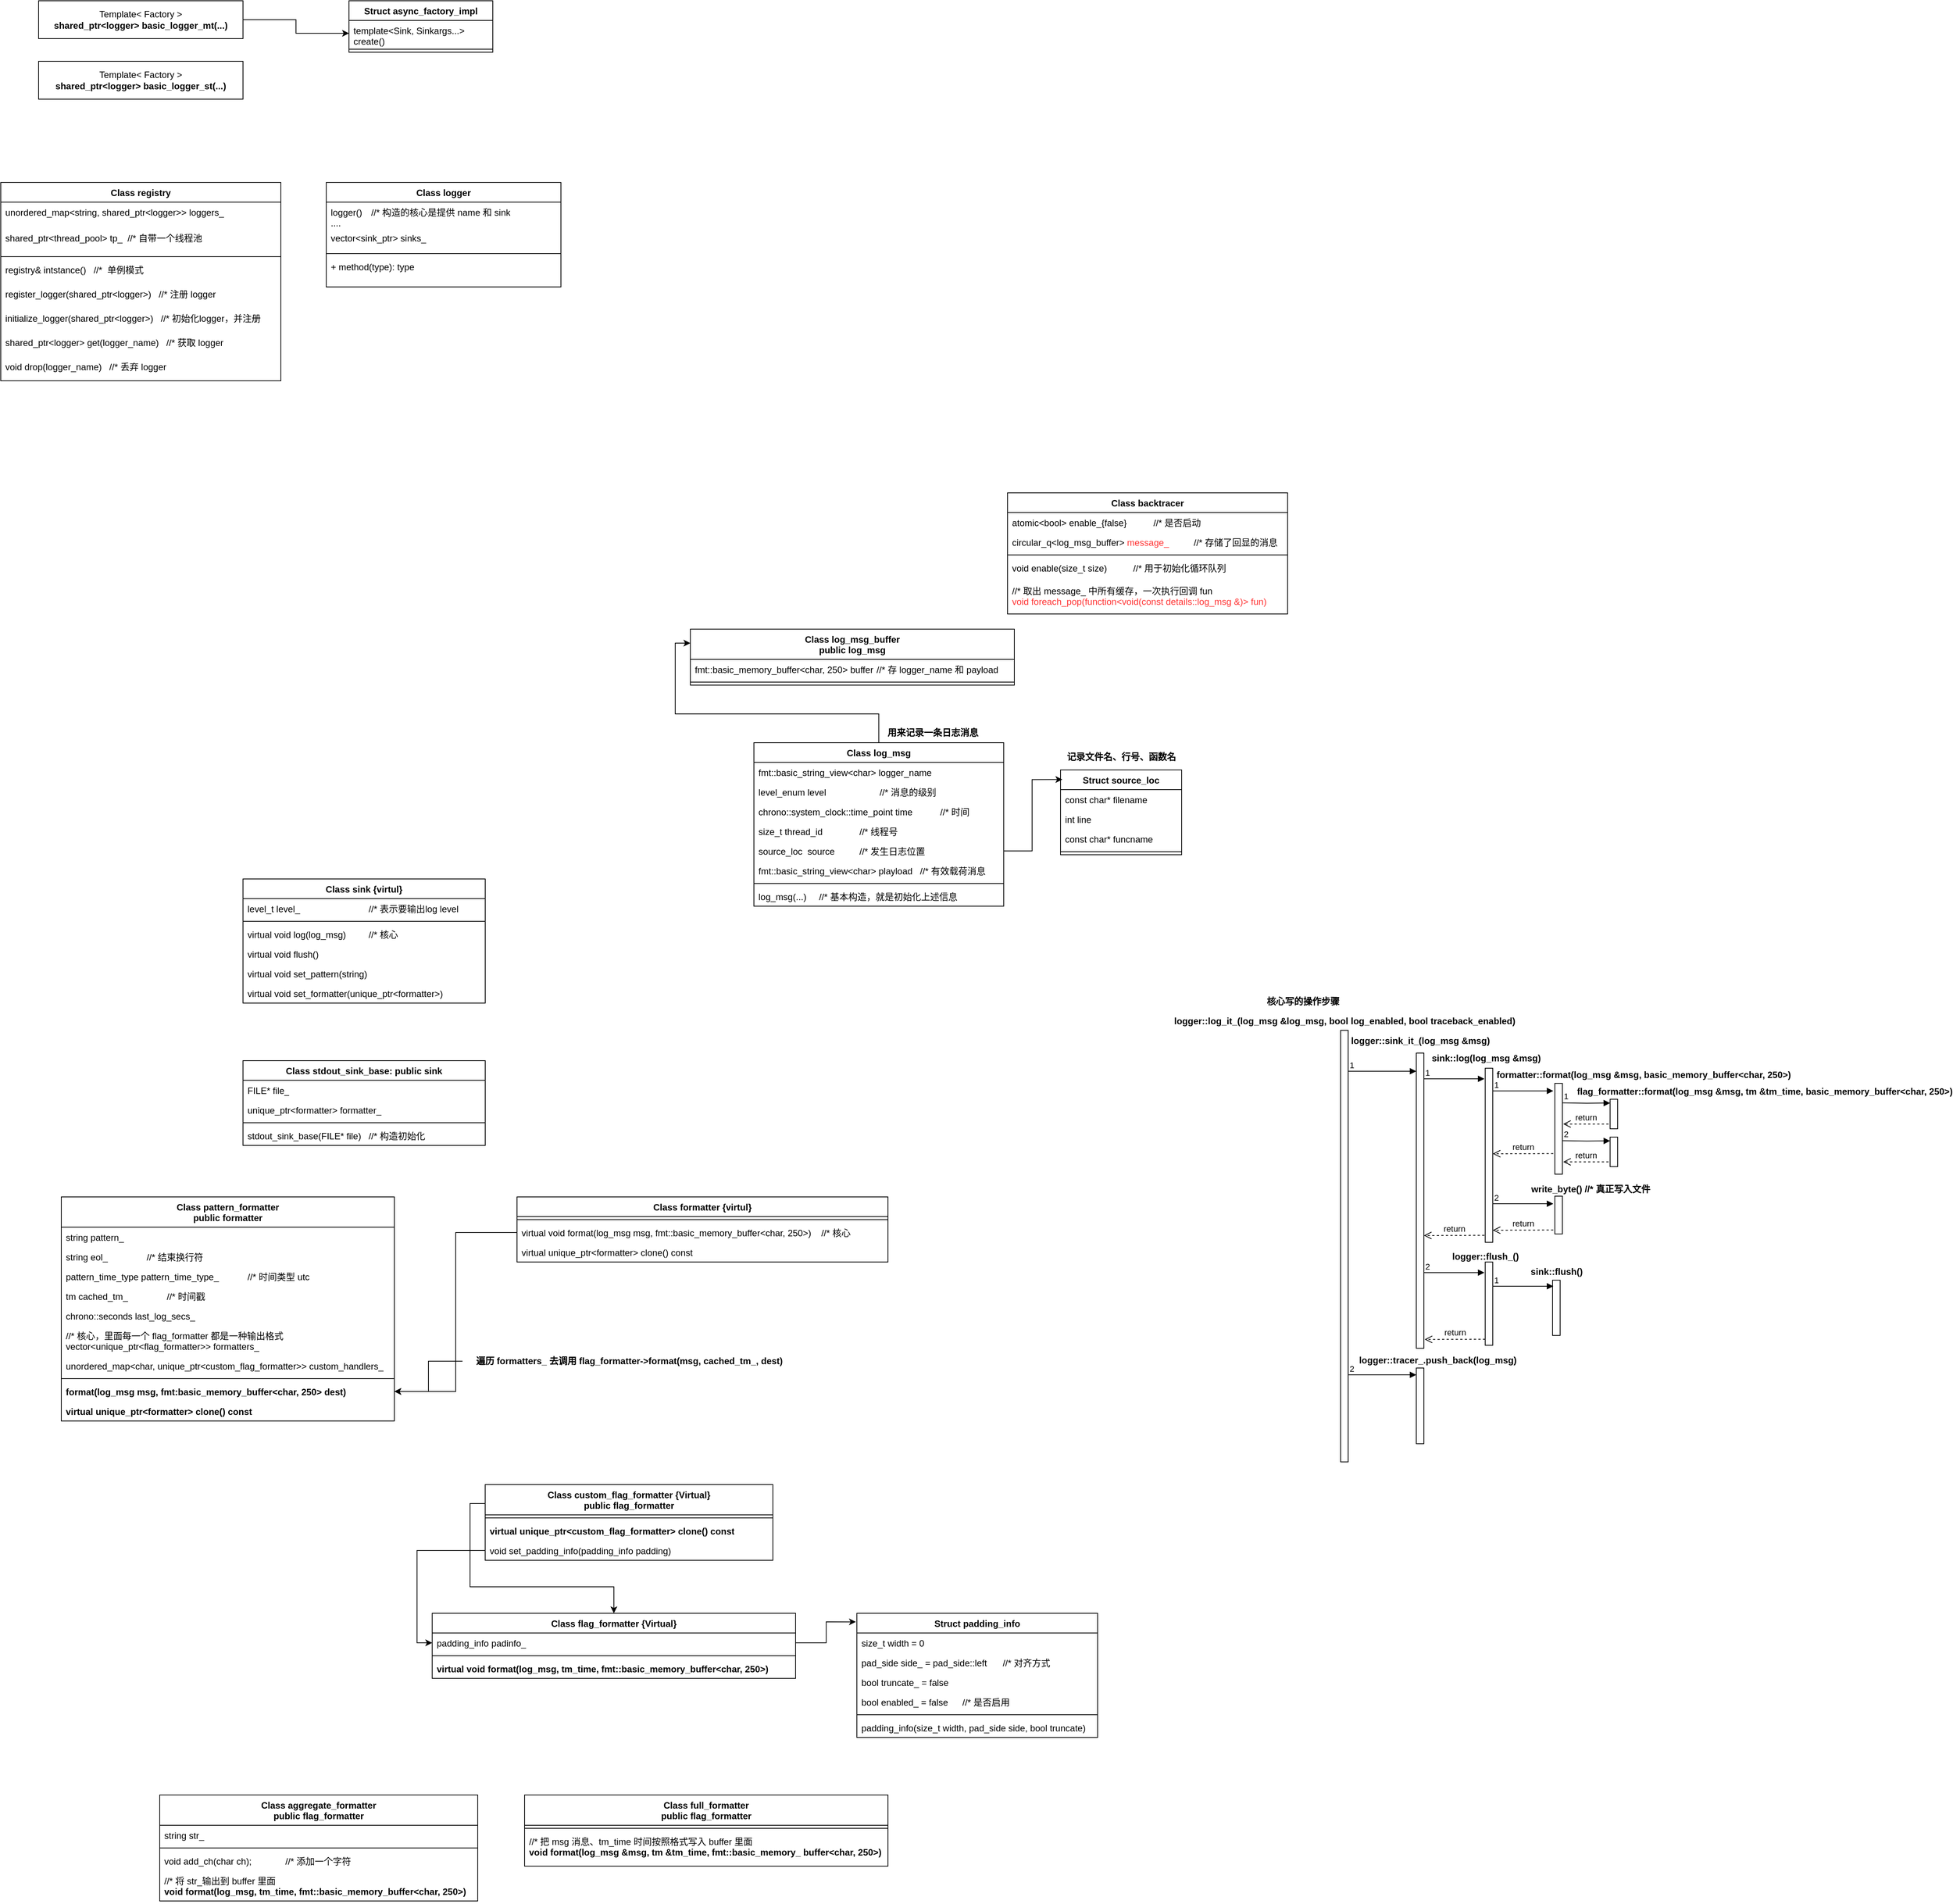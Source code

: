 <mxfile version="27.0.3" pages="2">
  <diagram name="第 1 页" id="yaZ8Ei5qF4NeqCiDWnOl">
    <mxGraphModel dx="1019" dy="596" grid="1" gridSize="10" guides="1" tooltips="1" connect="1" arrows="1" fold="1" page="1" pageScale="1" pageWidth="3300" pageHeight="4681" math="0" shadow="0">
      <root>
        <mxCell id="0" />
        <mxCell id="1" parent="0" />
        <mxCell id="0Z5ybO1vJ8BG9R8kehVc-1" value="Struct async_factory_impl" style="swimlane;fontStyle=1;align=center;verticalAlign=top;childLayout=stackLayout;horizontal=1;startSize=26;horizontalStack=0;resizeParent=1;resizeParentMax=0;resizeLast=0;collapsible=1;marginBottom=0;whiteSpace=wrap;html=1;" parent="1" vertex="1">
          <mxGeometry x="500" y="220" width="190" height="68" as="geometry" />
        </mxCell>
        <mxCell id="0Z5ybO1vJ8BG9R8kehVc-2" value="&lt;div&gt;template&amp;lt;Sink, Sinkargs...&amp;gt;&lt;/div&gt;create()" style="text;strokeColor=none;fillColor=none;align=left;verticalAlign=top;spacingLeft=4;spacingRight=4;overflow=hidden;rotatable=0;points=[[0,0.5],[1,0.5]];portConstraint=eastwest;whiteSpace=wrap;html=1;" parent="0Z5ybO1vJ8BG9R8kehVc-1" vertex="1">
          <mxGeometry y="26" width="190" height="34" as="geometry" />
        </mxCell>
        <mxCell id="0Z5ybO1vJ8BG9R8kehVc-3" value="" style="line;strokeWidth=1;fillColor=none;align=left;verticalAlign=middle;spacingTop=-1;spacingLeft=3;spacingRight=3;rotatable=0;labelPosition=right;points=[];portConstraint=eastwest;strokeColor=inherit;" parent="0Z5ybO1vJ8BG9R8kehVc-1" vertex="1">
          <mxGeometry y="60" width="190" height="8" as="geometry" />
        </mxCell>
        <mxCell id="0Z5ybO1vJ8BG9R8kehVc-9" value="Class registry" style="swimlane;fontStyle=1;align=center;verticalAlign=top;childLayout=stackLayout;horizontal=1;startSize=26;horizontalStack=0;resizeParent=1;resizeParentMax=0;resizeLast=0;collapsible=1;marginBottom=0;whiteSpace=wrap;html=1;" parent="1" vertex="1">
          <mxGeometry x="40" y="460" width="370" height="262" as="geometry" />
        </mxCell>
        <mxCell id="0Z5ybO1vJ8BG9R8kehVc-10" value="&lt;div&gt;&lt;span style=&quot;background-color: transparent; color: light-dark(rgb(0, 0, 0), rgb(255, 255, 255));&quot;&gt;unordered_map&amp;lt;string, shared_ptr&amp;lt;logger&amp;gt;&amp;gt; loggers_&lt;/span&gt;&lt;/div&gt;" style="text;strokeColor=none;fillColor=none;align=left;verticalAlign=top;spacingLeft=4;spacingRight=4;overflow=hidden;rotatable=0;points=[[0,0.5],[1,0.5]];portConstraint=eastwest;whiteSpace=wrap;html=1;" parent="0Z5ybO1vJ8BG9R8kehVc-9" vertex="1">
          <mxGeometry y="26" width="370" height="34" as="geometry" />
        </mxCell>
        <mxCell id="0Z5ybO1vJ8BG9R8kehVc-21" value="&lt;div&gt;&lt;span style=&quot;background-color: transparent; color: light-dark(rgb(0, 0, 0), rgb(255, 255, 255));&quot;&gt;shared_ptr&amp;lt;thread_pool&amp;gt; tp_&amp;nbsp; //* 自带一个线程池&lt;/span&gt;&lt;/div&gt;" style="text;strokeColor=none;fillColor=none;align=left;verticalAlign=top;spacingLeft=4;spacingRight=4;overflow=hidden;rotatable=0;points=[[0,0.5],[1,0.5]];portConstraint=eastwest;whiteSpace=wrap;html=1;" parent="0Z5ybO1vJ8BG9R8kehVc-9" vertex="1">
          <mxGeometry y="60" width="370" height="34" as="geometry" />
        </mxCell>
        <mxCell id="0Z5ybO1vJ8BG9R8kehVc-11" value="" style="line;strokeWidth=1;fillColor=none;align=left;verticalAlign=middle;spacingTop=-1;spacingLeft=3;spacingRight=3;rotatable=0;labelPosition=right;points=[];portConstraint=eastwest;strokeColor=inherit;" parent="0Z5ybO1vJ8BG9R8kehVc-9" vertex="1">
          <mxGeometry y="94" width="370" height="8" as="geometry" />
        </mxCell>
        <mxCell id="0Z5ybO1vJ8BG9R8kehVc-20" value="registry&amp;amp; intstance()&amp;nbsp; &amp;nbsp;//*&amp;nbsp; 单例模式" style="text;strokeColor=none;fillColor=none;align=left;verticalAlign=top;spacingLeft=4;spacingRight=4;overflow=hidden;rotatable=0;points=[[0,0.5],[1,0.5]];portConstraint=eastwest;whiteSpace=wrap;html=1;" parent="0Z5ybO1vJ8BG9R8kehVc-9" vertex="1">
          <mxGeometry y="102" width="370" height="32" as="geometry" />
        </mxCell>
        <mxCell id="0Z5ybO1vJ8BG9R8kehVc-12" value="register_logger(shared_ptr&amp;lt;logger&amp;gt;)&amp;nbsp; &amp;nbsp;//* 注册 logger" style="text;strokeColor=none;fillColor=none;align=left;verticalAlign=top;spacingLeft=4;spacingRight=4;overflow=hidden;rotatable=0;points=[[0,0.5],[1,0.5]];portConstraint=eastwest;whiteSpace=wrap;html=1;" parent="0Z5ybO1vJ8BG9R8kehVc-9" vertex="1">
          <mxGeometry y="134" width="370" height="32" as="geometry" />
        </mxCell>
        <mxCell id="0Z5ybO1vJ8BG9R8kehVc-17" value="initialize_logger(shared_ptr&amp;lt;logger&amp;gt;)&amp;nbsp; &amp;nbsp;//* 初始化logger，并注册" style="text;strokeColor=none;fillColor=none;align=left;verticalAlign=top;spacingLeft=4;spacingRight=4;overflow=hidden;rotatable=0;points=[[0,0.5],[1,0.5]];portConstraint=eastwest;whiteSpace=wrap;html=1;" parent="0Z5ybO1vJ8BG9R8kehVc-9" vertex="1">
          <mxGeometry y="166" width="370" height="32" as="geometry" />
        </mxCell>
        <mxCell id="0Z5ybO1vJ8BG9R8kehVc-18" value="shared_ptr&amp;lt;logger&amp;gt; get(logger_name)&amp;nbsp; &amp;nbsp;//* 获取 logger" style="text;strokeColor=none;fillColor=none;align=left;verticalAlign=top;spacingLeft=4;spacingRight=4;overflow=hidden;rotatable=0;points=[[0,0.5],[1,0.5]];portConstraint=eastwest;whiteSpace=wrap;html=1;" parent="0Z5ybO1vJ8BG9R8kehVc-9" vertex="1">
          <mxGeometry y="198" width="370" height="32" as="geometry" />
        </mxCell>
        <mxCell id="0Z5ybO1vJ8BG9R8kehVc-19" value="void drop(logger_name)&amp;nbsp; &amp;nbsp;//* 丢弃 logger" style="text;strokeColor=none;fillColor=none;align=left;verticalAlign=top;spacingLeft=4;spacingRight=4;overflow=hidden;rotatable=0;points=[[0,0.5],[1,0.5]];portConstraint=eastwest;whiteSpace=wrap;html=1;" parent="0Z5ybO1vJ8BG9R8kehVc-9" vertex="1">
          <mxGeometry y="230" width="370" height="32" as="geometry" />
        </mxCell>
        <mxCell id="0Z5ybO1vJ8BG9R8kehVc-14" style="edgeStyle=orthogonalEdgeStyle;rounded=0;orthogonalLoop=1;jettySize=auto;html=1;entryX=0;entryY=0.5;entryDx=0;entryDy=0;" parent="1" source="0Z5ybO1vJ8BG9R8kehVc-13" target="0Z5ybO1vJ8BG9R8kehVc-2" edge="1">
          <mxGeometry relative="1" as="geometry" />
        </mxCell>
        <mxCell id="0Z5ybO1vJ8BG9R8kehVc-13" value="Template&amp;lt; Factory &amp;gt;&lt;br&gt;&lt;b&gt;shared_ptr&amp;lt;logger&amp;gt; basic_logger_mt(...)&lt;/b&gt;" style="html=1;whiteSpace=wrap;" parent="1" vertex="1">
          <mxGeometry x="90" y="220" width="270" height="50" as="geometry" />
        </mxCell>
        <mxCell id="0Z5ybO1vJ8BG9R8kehVc-15" value="Template&amp;lt; Factory &amp;gt;&lt;br&gt;&lt;b&gt;shared_ptr&amp;lt;logger&amp;gt; basic_logger_st(...)&lt;/b&gt;" style="html=1;whiteSpace=wrap;" parent="1" vertex="1">
          <mxGeometry x="90" y="300" width="270" height="50" as="geometry" />
        </mxCell>
        <mxCell id="0Z5ybO1vJ8BG9R8kehVc-25" value="Class logger" style="swimlane;fontStyle=1;align=center;verticalAlign=top;childLayout=stackLayout;horizontal=1;startSize=26;horizontalStack=0;resizeParent=1;resizeParentMax=0;resizeLast=0;collapsible=1;marginBottom=0;whiteSpace=wrap;html=1;" parent="1" vertex="1">
          <mxGeometry x="470" y="460" width="310" height="138" as="geometry" />
        </mxCell>
        <mxCell id="0Z5ybO1vJ8BG9R8kehVc-26" value="logger()&lt;span style=&quot;white-space: pre;&quot;&gt;&#x9;&lt;/span&gt;//* 构造的核心是提供 name 和 sink&lt;div&gt;....&lt;/div&gt;" style="text;strokeColor=none;fillColor=none;align=left;verticalAlign=top;spacingLeft=4;spacingRight=4;overflow=hidden;rotatable=0;points=[[0,0.5],[1,0.5]];portConstraint=eastwest;whiteSpace=wrap;html=1;" parent="0Z5ybO1vJ8BG9R8kehVc-25" vertex="1">
          <mxGeometry y="26" width="310" height="34" as="geometry" />
        </mxCell>
        <mxCell id="0Z5ybO1vJ8BG9R8kehVc-29" value="vector&amp;lt;sink_ptr&amp;gt; sinks_" style="text;strokeColor=none;fillColor=none;align=left;verticalAlign=top;spacingLeft=4;spacingRight=4;overflow=hidden;rotatable=0;points=[[0,0.5],[1,0.5]];portConstraint=eastwest;whiteSpace=wrap;html=1;" parent="0Z5ybO1vJ8BG9R8kehVc-25" vertex="1">
          <mxGeometry y="60" width="310" height="30" as="geometry" />
        </mxCell>
        <mxCell id="0Z5ybO1vJ8BG9R8kehVc-27" value="" style="line;strokeWidth=1;fillColor=none;align=left;verticalAlign=middle;spacingTop=-1;spacingLeft=3;spacingRight=3;rotatable=0;labelPosition=right;points=[];portConstraint=eastwest;strokeColor=inherit;" parent="0Z5ybO1vJ8BG9R8kehVc-25" vertex="1">
          <mxGeometry y="90" width="310" height="8" as="geometry" />
        </mxCell>
        <mxCell id="0Z5ybO1vJ8BG9R8kehVc-28" value="+ method(type): type" style="text;strokeColor=none;fillColor=none;align=left;verticalAlign=top;spacingLeft=4;spacingRight=4;overflow=hidden;rotatable=0;points=[[0,0.5],[1,0.5]];portConstraint=eastwest;whiteSpace=wrap;html=1;" parent="0Z5ybO1vJ8BG9R8kehVc-25" vertex="1">
          <mxGeometry y="98" width="310" height="40" as="geometry" />
        </mxCell>
        <mxCell id="0Z5ybO1vJ8BG9R8kehVc-30" value="Class sink {virtul&lt;span style=&quot;background-color: transparent; color: light-dark(rgb(0, 0, 0), rgb(255, 255, 255));&quot;&gt;}&lt;/span&gt;" style="swimlane;fontStyle=1;align=center;verticalAlign=top;childLayout=stackLayout;horizontal=1;startSize=26;horizontalStack=0;resizeParent=1;resizeParentMax=0;resizeLast=0;collapsible=1;marginBottom=0;whiteSpace=wrap;html=1;" parent="1" vertex="1">
          <mxGeometry x="360" y="1380" width="320" height="164" as="geometry" />
        </mxCell>
        <mxCell id="0Z5ybO1vJ8BG9R8kehVc-31" value="level_t level_&lt;span style=&quot;white-space: pre;&quot;&gt;&#x9;&lt;/span&gt;&lt;span style=&quot;white-space: pre;&quot;&gt;&#x9;&lt;/span&gt;&lt;span style=&quot;white-space: pre;&quot;&gt;&#x9;&lt;/span&gt;&lt;span style=&quot;white-space: pre;&quot;&gt;&#x9;&lt;/span&gt;//* 表示要输出log level" style="text;strokeColor=none;fillColor=none;align=left;verticalAlign=top;spacingLeft=4;spacingRight=4;overflow=hidden;rotatable=0;points=[[0,0.5],[1,0.5]];portConstraint=eastwest;whiteSpace=wrap;html=1;" parent="0Z5ybO1vJ8BG9R8kehVc-30" vertex="1">
          <mxGeometry y="26" width="320" height="26" as="geometry" />
        </mxCell>
        <mxCell id="0Z5ybO1vJ8BG9R8kehVc-32" value="" style="line;strokeWidth=1;fillColor=none;align=left;verticalAlign=middle;spacingTop=-1;spacingLeft=3;spacingRight=3;rotatable=0;labelPosition=right;points=[];portConstraint=eastwest;strokeColor=inherit;" parent="0Z5ybO1vJ8BG9R8kehVc-30" vertex="1">
          <mxGeometry y="52" width="320" height="8" as="geometry" />
        </mxCell>
        <mxCell id="0Z5ybO1vJ8BG9R8kehVc-33" value="virtual void log(log_msg)&lt;span style=&quot;white-space: pre;&quot;&gt;&#x9;&lt;/span&gt;&lt;span style=&quot;white-space: pre;&quot;&gt;&#x9;&lt;/span&gt;//* 核心" style="text;strokeColor=none;fillColor=none;align=left;verticalAlign=top;spacingLeft=4;spacingRight=4;overflow=hidden;rotatable=0;points=[[0,0.5],[1,0.5]];portConstraint=eastwest;whiteSpace=wrap;html=1;" parent="0Z5ybO1vJ8BG9R8kehVc-30" vertex="1">
          <mxGeometry y="60" width="320" height="26" as="geometry" />
        </mxCell>
        <mxCell id="0Z5ybO1vJ8BG9R8kehVc-34" value="virtual void flush()" style="text;strokeColor=none;fillColor=none;align=left;verticalAlign=top;spacingLeft=4;spacingRight=4;overflow=hidden;rotatable=0;points=[[0,0.5],[1,0.5]];portConstraint=eastwest;whiteSpace=wrap;html=1;" parent="0Z5ybO1vJ8BG9R8kehVc-30" vertex="1">
          <mxGeometry y="86" width="320" height="26" as="geometry" />
        </mxCell>
        <mxCell id="0Z5ybO1vJ8BG9R8kehVc-35" value="virtual void set_pattern(string)" style="text;strokeColor=none;fillColor=none;align=left;verticalAlign=top;spacingLeft=4;spacingRight=4;overflow=hidden;rotatable=0;points=[[0,0.5],[1,0.5]];portConstraint=eastwest;whiteSpace=wrap;html=1;" parent="0Z5ybO1vJ8BG9R8kehVc-30" vertex="1">
          <mxGeometry y="112" width="320" height="26" as="geometry" />
        </mxCell>
        <mxCell id="0Z5ybO1vJ8BG9R8kehVc-36" value="virtual void set_formatter(unique_ptr&amp;lt;formatter&amp;gt;)" style="text;strokeColor=none;fillColor=none;align=left;verticalAlign=top;spacingLeft=4;spacingRight=4;overflow=hidden;rotatable=0;points=[[0,0.5],[1,0.5]];portConstraint=eastwest;whiteSpace=wrap;html=1;" parent="0Z5ybO1vJ8BG9R8kehVc-30" vertex="1">
          <mxGeometry y="138" width="320" height="26" as="geometry" />
        </mxCell>
        <mxCell id="0Z5ybO1vJ8BG9R8kehVc-37" value="Struct source_loc" style="swimlane;fontStyle=1;align=center;verticalAlign=top;childLayout=stackLayout;horizontal=1;startSize=26;horizontalStack=0;resizeParent=1;resizeParentMax=0;resizeLast=0;collapsible=1;marginBottom=0;whiteSpace=wrap;html=1;" parent="1" vertex="1">
          <mxGeometry x="1440" y="1236" width="160" height="112" as="geometry" />
        </mxCell>
        <mxCell id="0Z5ybO1vJ8BG9R8kehVc-38" value="const char* filename" style="text;strokeColor=none;fillColor=none;align=left;verticalAlign=top;spacingLeft=4;spacingRight=4;overflow=hidden;rotatable=0;points=[[0,0.5],[1,0.5]];portConstraint=eastwest;whiteSpace=wrap;html=1;" parent="0Z5ybO1vJ8BG9R8kehVc-37" vertex="1">
          <mxGeometry y="26" width="160" height="26" as="geometry" />
        </mxCell>
        <mxCell id="0Z5ybO1vJ8BG9R8kehVc-41" value="int line" style="text;strokeColor=none;fillColor=none;align=left;verticalAlign=top;spacingLeft=4;spacingRight=4;overflow=hidden;rotatable=0;points=[[0,0.5],[1,0.5]];portConstraint=eastwest;whiteSpace=wrap;html=1;" parent="0Z5ybO1vJ8BG9R8kehVc-37" vertex="1">
          <mxGeometry y="52" width="160" height="26" as="geometry" />
        </mxCell>
        <mxCell id="0Z5ybO1vJ8BG9R8kehVc-42" value="const char* funcname" style="text;strokeColor=none;fillColor=none;align=left;verticalAlign=top;spacingLeft=4;spacingRight=4;overflow=hidden;rotatable=0;points=[[0,0.5],[1,0.5]];portConstraint=eastwest;whiteSpace=wrap;html=1;" parent="0Z5ybO1vJ8BG9R8kehVc-37" vertex="1">
          <mxGeometry y="78" width="160" height="26" as="geometry" />
        </mxCell>
        <mxCell id="0Z5ybO1vJ8BG9R8kehVc-39" value="" style="line;strokeWidth=1;fillColor=none;align=left;verticalAlign=middle;spacingTop=-1;spacingLeft=3;spacingRight=3;rotatable=0;labelPosition=right;points=[];portConstraint=eastwest;strokeColor=inherit;" parent="0Z5ybO1vJ8BG9R8kehVc-37" vertex="1">
          <mxGeometry y="104" width="160" height="8" as="geometry" />
        </mxCell>
        <mxCell id="0Z5ybO1vJ8BG9R8kehVc-44" value="记录文件名、行号、函数名" style="text;align=center;fontStyle=1;verticalAlign=middle;spacingLeft=3;spacingRight=3;strokeColor=none;rotatable=0;points=[[0,0.5],[1,0.5]];portConstraint=eastwest;html=1;" parent="1" vertex="1">
          <mxGeometry x="1480" y="1206" width="80" height="26" as="geometry" />
        </mxCell>
        <mxCell id="_lWnM02XUT1KPRN6BXLu-14" style="edgeStyle=orthogonalEdgeStyle;rounded=0;orthogonalLoop=1;jettySize=auto;html=1;entryX=0;entryY=0.25;entryDx=0;entryDy=0;" edge="1" parent="1" source="0Z5ybO1vJ8BG9R8kehVc-45" target="_lWnM02XUT1KPRN6BXLu-7">
          <mxGeometry relative="1" as="geometry" />
        </mxCell>
        <mxCell id="0Z5ybO1vJ8BG9R8kehVc-45" value="Class log_msg" style="swimlane;fontStyle=1;align=center;verticalAlign=top;childLayout=stackLayout;horizontal=1;startSize=26;horizontalStack=0;resizeParent=1;resizeParentMax=0;resizeLast=0;collapsible=1;marginBottom=0;whiteSpace=wrap;html=1;" parent="1" vertex="1">
          <mxGeometry x="1034.93" y="1200" width="330" height="216" as="geometry" />
        </mxCell>
        <mxCell id="0Z5ybO1vJ8BG9R8kehVc-46" value="fmt::basic_string_view&amp;lt;char&amp;gt; logger_name" style="text;strokeColor=none;fillColor=none;align=left;verticalAlign=top;spacingLeft=4;spacingRight=4;overflow=hidden;rotatable=0;points=[[0,0.5],[1,0.5]];portConstraint=eastwest;whiteSpace=wrap;html=1;" parent="0Z5ybO1vJ8BG9R8kehVc-45" vertex="1">
          <mxGeometry y="26" width="330" height="26" as="geometry" />
        </mxCell>
        <mxCell id="0Z5ybO1vJ8BG9R8kehVc-49" value="level_enum level&lt;span style=&quot;white-space: pre;&quot;&gt;&#x9;&lt;span style=&quot;white-space: pre;&quot;&gt;&#x9;&lt;/span&gt;&lt;span style=&quot;white-space: pre;&quot;&gt;&#x9;&lt;/span&gt;//* 消息的级别&lt;/span&gt;" style="text;strokeColor=none;fillColor=none;align=left;verticalAlign=top;spacingLeft=4;spacingRight=4;overflow=hidden;rotatable=0;points=[[0,0.5],[1,0.5]];portConstraint=eastwest;whiteSpace=wrap;html=1;" parent="0Z5ybO1vJ8BG9R8kehVc-45" vertex="1">
          <mxGeometry y="52" width="330" height="26" as="geometry" />
        </mxCell>
        <mxCell id="0Z5ybO1vJ8BG9R8kehVc-50" value="chrono::system_clock::time_point time&lt;span style=&quot;white-space: pre;&quot;&gt;&#x9;&lt;/span&gt;&lt;span style=&quot;white-space: pre;&quot;&gt;&#x9;&lt;/span&gt;//* 时间" style="text;strokeColor=none;fillColor=none;align=left;verticalAlign=top;spacingLeft=4;spacingRight=4;overflow=hidden;rotatable=0;points=[[0,0.5],[1,0.5]];portConstraint=eastwest;whiteSpace=wrap;html=1;" parent="0Z5ybO1vJ8BG9R8kehVc-45" vertex="1">
          <mxGeometry y="78" width="330" height="26" as="geometry" />
        </mxCell>
        <mxCell id="0Z5ybO1vJ8BG9R8kehVc-51" value="size_t thread_id&lt;span style=&quot;white-space: pre;&quot;&gt;&#x9;&lt;/span&gt;&lt;span style=&quot;white-space: pre;&quot;&gt;&#x9;&lt;/span&gt;//* 线程号" style="text;strokeColor=none;fillColor=none;align=left;verticalAlign=top;spacingLeft=4;spacingRight=4;overflow=hidden;rotatable=0;points=[[0,0.5],[1,0.5]];portConstraint=eastwest;whiteSpace=wrap;html=1;" parent="0Z5ybO1vJ8BG9R8kehVc-45" vertex="1">
          <mxGeometry y="104" width="330" height="26" as="geometry" />
        </mxCell>
        <mxCell id="0Z5ybO1vJ8BG9R8kehVc-52" value="source_loc&amp;nbsp; source&lt;span style=&quot;white-space: pre;&quot;&gt;&#x9;&lt;/span&gt;&lt;span style=&quot;white-space: pre;&quot;&gt;&#x9;&lt;/span&gt;//* 发生日志位置" style="text;strokeColor=none;fillColor=none;align=left;verticalAlign=top;spacingLeft=4;spacingRight=4;overflow=hidden;rotatable=0;points=[[0,0.5],[1,0.5]];portConstraint=eastwest;whiteSpace=wrap;html=1;" parent="0Z5ybO1vJ8BG9R8kehVc-45" vertex="1">
          <mxGeometry y="130" width="330" height="26" as="geometry" />
        </mxCell>
        <mxCell id="0Z5ybO1vJ8BG9R8kehVc-54" value="fmt::basic_string_view&amp;lt;char&amp;gt; playload&lt;span style=&quot;white-space: pre;&quot;&gt;&#x9;&lt;/span&gt;//* 有效载荷消息" style="text;strokeColor=none;fillColor=none;align=left;verticalAlign=top;spacingLeft=4;spacingRight=4;overflow=hidden;rotatable=0;points=[[0,0.5],[1,0.5]];portConstraint=eastwest;whiteSpace=wrap;html=1;" parent="0Z5ybO1vJ8BG9R8kehVc-45" vertex="1">
          <mxGeometry y="156" width="330" height="26" as="geometry" />
        </mxCell>
        <mxCell id="0Z5ybO1vJ8BG9R8kehVc-47" value="" style="line;strokeWidth=1;fillColor=none;align=left;verticalAlign=middle;spacingTop=-1;spacingLeft=3;spacingRight=3;rotatable=0;labelPosition=right;points=[];portConstraint=eastwest;strokeColor=inherit;" parent="0Z5ybO1vJ8BG9R8kehVc-45" vertex="1">
          <mxGeometry y="182" width="330" height="8" as="geometry" />
        </mxCell>
        <mxCell id="0Z5ybO1vJ8BG9R8kehVc-48" value="log_msg(...)&amp;nbsp; &amp;nbsp;&lt;span style=&quot;white-space: pre;&quot;&gt;&#x9;&lt;/span&gt;//* 基本构造，就是初始化上述信息" style="text;strokeColor=none;fillColor=none;align=left;verticalAlign=top;spacingLeft=4;spacingRight=4;overflow=hidden;rotatable=0;points=[[0,0.5],[1,0.5]];portConstraint=eastwest;whiteSpace=wrap;html=1;" parent="0Z5ybO1vJ8BG9R8kehVc-45" vertex="1">
          <mxGeometry y="190" width="330" height="26" as="geometry" />
        </mxCell>
        <mxCell id="0Z5ybO1vJ8BG9R8kehVc-53" style="edgeStyle=orthogonalEdgeStyle;rounded=0;orthogonalLoop=1;jettySize=auto;html=1;entryX=0.015;entryY=0.113;entryDx=0;entryDy=0;entryPerimeter=0;" parent="1" source="0Z5ybO1vJ8BG9R8kehVc-52" target="0Z5ybO1vJ8BG9R8kehVc-37" edge="1">
          <mxGeometry relative="1" as="geometry" />
        </mxCell>
        <mxCell id="0Z5ybO1vJ8BG9R8kehVc-55" value="用来记录一条日志消息" style="text;align=center;fontStyle=1;verticalAlign=middle;spacingLeft=3;spacingRight=3;strokeColor=none;rotatable=0;points=[[0,0.5],[1,0.5]];portConstraint=eastwest;html=1;" parent="1" vertex="1">
          <mxGeometry x="1230.96" y="1174" width="80" height="26" as="geometry" />
        </mxCell>
        <mxCell id="0Z5ybO1vJ8BG9R8kehVc-56" value="Class stdout_sink_base: public sink" style="swimlane;fontStyle=1;align=center;verticalAlign=top;childLayout=stackLayout;horizontal=1;startSize=26;horizontalStack=0;resizeParent=1;resizeParentMax=0;resizeLast=0;collapsible=1;marginBottom=0;whiteSpace=wrap;html=1;" parent="1" vertex="1">
          <mxGeometry x="360" y="1620" width="320" height="112" as="geometry" />
        </mxCell>
        <mxCell id="0Z5ybO1vJ8BG9R8kehVc-57" value="FILE* file_" style="text;strokeColor=none;fillColor=none;align=left;verticalAlign=top;spacingLeft=4;spacingRight=4;overflow=hidden;rotatable=0;points=[[0,0.5],[1,0.5]];portConstraint=eastwest;whiteSpace=wrap;html=1;" parent="0Z5ybO1vJ8BG9R8kehVc-56" vertex="1">
          <mxGeometry y="26" width="320" height="26" as="geometry" />
        </mxCell>
        <mxCell id="0Z5ybO1vJ8BG9R8kehVc-60" value="unique_ptr&amp;lt;formatter&amp;gt; formatter_" style="text;strokeColor=none;fillColor=none;align=left;verticalAlign=top;spacingLeft=4;spacingRight=4;overflow=hidden;rotatable=0;points=[[0,0.5],[1,0.5]];portConstraint=eastwest;whiteSpace=wrap;html=1;" parent="0Z5ybO1vJ8BG9R8kehVc-56" vertex="1">
          <mxGeometry y="52" width="320" height="26" as="geometry" />
        </mxCell>
        <mxCell id="0Z5ybO1vJ8BG9R8kehVc-58" value="" style="line;strokeWidth=1;fillColor=none;align=left;verticalAlign=middle;spacingTop=-1;spacingLeft=3;spacingRight=3;rotatable=0;labelPosition=right;points=[];portConstraint=eastwest;strokeColor=inherit;" parent="0Z5ybO1vJ8BG9R8kehVc-56" vertex="1">
          <mxGeometry y="78" width="320" height="8" as="geometry" />
        </mxCell>
        <mxCell id="0Z5ybO1vJ8BG9R8kehVc-59" value="stdout_sink_base(FILE* file)&lt;span style=&quot;white-space: pre;&quot;&gt;&#x9;&lt;/span&gt;//* 构造初始化" style="text;strokeColor=none;fillColor=none;align=left;verticalAlign=top;spacingLeft=4;spacingRight=4;overflow=hidden;rotatable=0;points=[[0,0.5],[1,0.5]];portConstraint=eastwest;whiteSpace=wrap;html=1;" parent="0Z5ybO1vJ8BG9R8kehVc-56" vertex="1">
          <mxGeometry y="86" width="320" height="26" as="geometry" />
        </mxCell>
        <mxCell id="0Z5ybO1vJ8BG9R8kehVc-61" value="Class formatter {virtul&lt;span style=&quot;background-color: transparent; color: light-dark(rgb(0, 0, 0), rgb(255, 255, 255));&quot;&gt;}&lt;/span&gt;" style="swimlane;fontStyle=1;align=center;verticalAlign=top;childLayout=stackLayout;horizontal=1;startSize=26;horizontalStack=0;resizeParent=1;resizeParentMax=0;resizeLast=0;collapsible=1;marginBottom=0;whiteSpace=wrap;html=1;" parent="1" vertex="1">
          <mxGeometry x="722" y="1800" width="490" height="86" as="geometry" />
        </mxCell>
        <mxCell id="0Z5ybO1vJ8BG9R8kehVc-63" value="" style="line;strokeWidth=1;fillColor=none;align=left;verticalAlign=middle;spacingTop=-1;spacingLeft=3;spacingRight=3;rotatable=0;labelPosition=right;points=[];portConstraint=eastwest;strokeColor=inherit;" parent="0Z5ybO1vJ8BG9R8kehVc-61" vertex="1">
          <mxGeometry y="26" width="490" height="8" as="geometry" />
        </mxCell>
        <mxCell id="0Z5ybO1vJ8BG9R8kehVc-64" value="virtual void format(log_msg msg, fmt::basic_memory_buffer&amp;lt;char, 250&amp;gt;)&amp;nbsp; &amp;nbsp; //* 核心" style="text;strokeColor=none;fillColor=none;align=left;verticalAlign=top;spacingLeft=4;spacingRight=4;overflow=hidden;rotatable=0;points=[[0,0.5],[1,0.5]];portConstraint=eastwest;whiteSpace=wrap;html=1;" parent="0Z5ybO1vJ8BG9R8kehVc-61" vertex="1">
          <mxGeometry y="34" width="490" height="26" as="geometry" />
        </mxCell>
        <mxCell id="0Z5ybO1vJ8BG9R8kehVc-65" value="virtual unique_ptr&amp;lt;formatter&amp;gt; clone() const" style="text;strokeColor=none;fillColor=none;align=left;verticalAlign=top;spacingLeft=4;spacingRight=4;overflow=hidden;rotatable=0;points=[[0,0.5],[1,0.5]];portConstraint=eastwest;whiteSpace=wrap;html=1;" parent="0Z5ybO1vJ8BG9R8kehVc-61" vertex="1">
          <mxGeometry y="60" width="490" height="26" as="geometry" />
        </mxCell>
        <mxCell id="0Z5ybO1vJ8BG9R8kehVc-70" value="Struct padding_info" style="swimlane;fontStyle=1;align=center;verticalAlign=top;childLayout=stackLayout;horizontal=1;startSize=26;horizontalStack=0;resizeParent=1;resizeParentMax=0;resizeLast=0;collapsible=1;marginBottom=0;whiteSpace=wrap;html=1;" parent="1" vertex="1">
          <mxGeometry x="1170.93" y="2350" width="318.07" height="164" as="geometry" />
        </mxCell>
        <mxCell id="0Z5ybO1vJ8BG9R8kehVc-75" value="size_t width = 0" style="text;strokeColor=none;fillColor=none;align=left;verticalAlign=top;spacingLeft=4;spacingRight=4;overflow=hidden;rotatable=0;points=[[0,0.5],[1,0.5]];portConstraint=eastwest;whiteSpace=wrap;html=1;" parent="0Z5ybO1vJ8BG9R8kehVc-70" vertex="1">
          <mxGeometry y="26" width="318.07" height="26" as="geometry" />
        </mxCell>
        <mxCell id="0Z5ybO1vJ8BG9R8kehVc-76" value="pad_side side_ = pad_side::left&lt;span style=&quot;white-space: pre;&quot;&gt;&#x9;&lt;/span&gt;//* 对齐方式" style="text;strokeColor=none;fillColor=none;align=left;verticalAlign=top;spacingLeft=4;spacingRight=4;overflow=hidden;rotatable=0;points=[[0,0.5],[1,0.5]];portConstraint=eastwest;whiteSpace=wrap;html=1;" parent="0Z5ybO1vJ8BG9R8kehVc-70" vertex="1">
          <mxGeometry y="52" width="318.07" height="26" as="geometry" />
        </mxCell>
        <mxCell id="0Z5ybO1vJ8BG9R8kehVc-74" value="bool truncate_ = false" style="text;strokeColor=none;fillColor=none;align=left;verticalAlign=top;spacingLeft=4;spacingRight=4;overflow=hidden;rotatable=0;points=[[0,0.5],[1,0.5]];portConstraint=eastwest;whiteSpace=wrap;html=1;" parent="0Z5ybO1vJ8BG9R8kehVc-70" vertex="1">
          <mxGeometry y="78" width="318.07" height="26" as="geometry" />
        </mxCell>
        <mxCell id="0Z5ybO1vJ8BG9R8kehVc-71" value="bool enabled_ = false &lt;span style=&quot;white-space: pre;&quot;&gt;&#x9;&lt;/span&gt;//* 是否启用" style="text;strokeColor=none;fillColor=none;align=left;verticalAlign=top;spacingLeft=4;spacingRight=4;overflow=hidden;rotatable=0;points=[[0,0.5],[1,0.5]];portConstraint=eastwest;whiteSpace=wrap;html=1;" parent="0Z5ybO1vJ8BG9R8kehVc-70" vertex="1">
          <mxGeometry y="104" width="318.07" height="26" as="geometry" />
        </mxCell>
        <mxCell id="0Z5ybO1vJ8BG9R8kehVc-72" value="" style="line;strokeWidth=1;fillColor=none;align=left;verticalAlign=middle;spacingTop=-1;spacingLeft=3;spacingRight=3;rotatable=0;labelPosition=right;points=[];portConstraint=eastwest;strokeColor=inherit;" parent="0Z5ybO1vJ8BG9R8kehVc-70" vertex="1">
          <mxGeometry y="130" width="318.07" height="8" as="geometry" />
        </mxCell>
        <mxCell id="0Z5ybO1vJ8BG9R8kehVc-73" value="padding_info(size_t width, pad_side side, bool truncate)" style="text;strokeColor=none;fillColor=none;align=left;verticalAlign=top;spacingLeft=4;spacingRight=4;overflow=hidden;rotatable=0;points=[[0,0.5],[1,0.5]];portConstraint=eastwest;whiteSpace=wrap;html=1;" parent="0Z5ybO1vJ8BG9R8kehVc-70" vertex="1">
          <mxGeometry y="138" width="318.07" height="26" as="geometry" />
        </mxCell>
        <mxCell id="0Z5ybO1vJ8BG9R8kehVc-77" value="Class flag_formatter {Virtual}" style="swimlane;fontStyle=1;align=center;verticalAlign=top;childLayout=stackLayout;horizontal=1;startSize=26;horizontalStack=0;resizeParent=1;resizeParentMax=0;resizeLast=0;collapsible=1;marginBottom=0;whiteSpace=wrap;html=1;" parent="1" vertex="1">
          <mxGeometry x="609.93" y="2350" width="480.07" height="86" as="geometry" />
        </mxCell>
        <mxCell id="0Z5ybO1vJ8BG9R8kehVc-78" value="padding_info padinfo_" style="text;strokeColor=none;fillColor=none;align=left;verticalAlign=top;spacingLeft=4;spacingRight=4;overflow=hidden;rotatable=0;points=[[0,0.5],[1,0.5]];portConstraint=eastwest;whiteSpace=wrap;html=1;" parent="0Z5ybO1vJ8BG9R8kehVc-77" vertex="1">
          <mxGeometry y="26" width="480.07" height="26" as="geometry" />
        </mxCell>
        <mxCell id="0Z5ybO1vJ8BG9R8kehVc-79" value="" style="line;strokeWidth=1;fillColor=none;align=left;verticalAlign=middle;spacingTop=-1;spacingLeft=3;spacingRight=3;rotatable=0;labelPosition=right;points=[];portConstraint=eastwest;strokeColor=inherit;" parent="0Z5ybO1vJ8BG9R8kehVc-77" vertex="1">
          <mxGeometry y="52" width="480.07" height="8" as="geometry" />
        </mxCell>
        <mxCell id="0Z5ybO1vJ8BG9R8kehVc-80" value="&lt;b&gt;virtual void format(log_msg, tm_time, fmt::basic_memory_buffer&amp;lt;char, 250&amp;gt;)&lt;/b&gt;" style="text;strokeColor=none;fillColor=none;align=left;verticalAlign=top;spacingLeft=4;spacingRight=4;overflow=hidden;rotatable=0;points=[[0,0.5],[1,0.5]];portConstraint=eastwest;whiteSpace=wrap;html=1;" parent="0Z5ybO1vJ8BG9R8kehVc-77" vertex="1">
          <mxGeometry y="60" width="480.07" height="26" as="geometry" />
        </mxCell>
        <mxCell id="0Z5ybO1vJ8BG9R8kehVc-81" style="edgeStyle=orthogonalEdgeStyle;rounded=0;orthogonalLoop=1;jettySize=auto;html=1;entryX=-0.004;entryY=0.069;entryDx=0;entryDy=0;entryPerimeter=0;" parent="1" source="0Z5ybO1vJ8BG9R8kehVc-78" target="0Z5ybO1vJ8BG9R8kehVc-70" edge="1">
          <mxGeometry relative="1" as="geometry">
            <mxPoint x="1149" y="2389.053" as="sourcePoint" />
          </mxGeometry>
        </mxCell>
        <mxCell id="0Z5ybO1vJ8BG9R8kehVc-82" value="Class pattern_formatter&lt;div&gt;public formatter&lt;/div&gt;" style="swimlane;fontStyle=1;align=center;verticalAlign=top;childLayout=stackLayout;horizontal=1;startSize=40;horizontalStack=0;resizeParent=1;resizeParentMax=0;resizeLast=0;collapsible=1;marginBottom=0;whiteSpace=wrap;html=1;" parent="1" vertex="1">
          <mxGeometry x="120" y="1800" width="440" height="296" as="geometry" />
        </mxCell>
        <mxCell id="0Z5ybO1vJ8BG9R8kehVc-83" value="string pattern_" style="text;strokeColor=none;fillColor=none;align=left;verticalAlign=top;spacingLeft=4;spacingRight=4;overflow=hidden;rotatable=0;points=[[0,0.5],[1,0.5]];portConstraint=eastwest;whiteSpace=wrap;html=1;" parent="0Z5ybO1vJ8BG9R8kehVc-82" vertex="1">
          <mxGeometry y="40" width="440" height="26" as="geometry" />
        </mxCell>
        <mxCell id="0Z5ybO1vJ8BG9R8kehVc-86" value="string eol_&lt;span style=&quot;white-space: pre;&quot;&gt;&#x9;&lt;/span&gt;&lt;span style=&quot;white-space: pre;&quot;&gt;&#x9;&lt;/span&gt;//* 结束换行符" style="text;strokeColor=none;fillColor=none;align=left;verticalAlign=top;spacingLeft=4;spacingRight=4;overflow=hidden;rotatable=0;points=[[0,0.5],[1,0.5]];portConstraint=eastwest;whiteSpace=wrap;html=1;" parent="0Z5ybO1vJ8BG9R8kehVc-82" vertex="1">
          <mxGeometry y="66" width="440" height="26" as="geometry" />
        </mxCell>
        <mxCell id="0Z5ybO1vJ8BG9R8kehVc-87" value="pattern_time_type pattern_time_type_&lt;span style=&quot;white-space: pre;&quot;&gt;&#x9;&lt;/span&gt;&lt;span style=&quot;white-space: pre;&quot;&gt;&#x9;&lt;/span&gt;//* 时间类型 utc" style="text;strokeColor=none;fillColor=none;align=left;verticalAlign=top;spacingLeft=4;spacingRight=4;overflow=hidden;rotatable=0;points=[[0,0.5],[1,0.5]];portConstraint=eastwest;whiteSpace=wrap;html=1;" parent="0Z5ybO1vJ8BG9R8kehVc-82" vertex="1">
          <mxGeometry y="92" width="440" height="26" as="geometry" />
        </mxCell>
        <mxCell id="0Z5ybO1vJ8BG9R8kehVc-89" value="tm cached_tm_&lt;span style=&quot;white-space: pre;&quot;&gt;&#x9;&lt;/span&gt;&lt;span style=&quot;white-space: pre;&quot;&gt;&#x9;&lt;/span&gt;//* 时间戳" style="text;strokeColor=none;fillColor=none;align=left;verticalAlign=top;spacingLeft=4;spacingRight=4;overflow=hidden;rotatable=0;points=[[0,0.5],[1,0.5]];portConstraint=eastwest;whiteSpace=wrap;html=1;" parent="0Z5ybO1vJ8BG9R8kehVc-82" vertex="1">
          <mxGeometry y="118" width="440" height="26" as="geometry" />
        </mxCell>
        <mxCell id="0Z5ybO1vJ8BG9R8kehVc-88" value="chrono::seconds last_log_secs_" style="text;strokeColor=none;fillColor=none;align=left;verticalAlign=top;spacingLeft=4;spacingRight=4;overflow=hidden;rotatable=0;points=[[0,0.5],[1,0.5]];portConstraint=eastwest;whiteSpace=wrap;html=1;" parent="0Z5ybO1vJ8BG9R8kehVc-82" vertex="1">
          <mxGeometry y="144" width="440" height="26" as="geometry" />
        </mxCell>
        <mxCell id="0Z5ybO1vJ8BG9R8kehVc-95" value="&lt;div&gt;//* 核心，里面每一个 flag_formatter 都是一种输出格式&lt;/div&gt;vector&amp;lt;unique_ptr&amp;lt;flag_formatter&amp;gt;&amp;gt; formatters_" style="text;strokeColor=none;fillColor=none;align=left;verticalAlign=top;spacingLeft=4;spacingRight=4;overflow=hidden;rotatable=0;points=[[0,0.5],[1,0.5]];portConstraint=eastwest;whiteSpace=wrap;html=1;" parent="0Z5ybO1vJ8BG9R8kehVc-82" vertex="1">
          <mxGeometry y="170" width="440" height="40" as="geometry" />
        </mxCell>
        <mxCell id="0Z5ybO1vJ8BG9R8kehVc-104" value="unordered_map&amp;lt;char, unique_ptr&amp;lt;custom_flag_formatter&amp;gt;&amp;gt; custom_handlers_" style="text;strokeColor=none;fillColor=none;align=left;verticalAlign=top;spacingLeft=4;spacingRight=4;overflow=hidden;rotatable=0;points=[[0,0.5],[1,0.5]];portConstraint=eastwest;whiteSpace=wrap;html=1;" parent="0Z5ybO1vJ8BG9R8kehVc-82" vertex="1">
          <mxGeometry y="210" width="440" height="26" as="geometry" />
        </mxCell>
        <mxCell id="0Z5ybO1vJ8BG9R8kehVc-84" value="" style="line;strokeWidth=1;fillColor=none;align=left;verticalAlign=middle;spacingTop=-1;spacingLeft=3;spacingRight=3;rotatable=0;labelPosition=right;points=[];portConstraint=eastwest;strokeColor=inherit;" parent="0Z5ybO1vJ8BG9R8kehVc-82" vertex="1">
          <mxGeometry y="236" width="440" height="8" as="geometry" />
        </mxCell>
        <mxCell id="0Z5ybO1vJ8BG9R8kehVc-85" value="&lt;b&gt;format(log_msg msg, fmt:basic_memory_buffer&amp;lt;char, 250&amp;gt; dest)&lt;/b&gt;" style="text;strokeColor=none;fillColor=none;align=left;verticalAlign=top;spacingLeft=4;spacingRight=4;overflow=hidden;rotatable=0;points=[[0,0.5],[1,0.5]];portConstraint=eastwest;whiteSpace=wrap;html=1;" parent="0Z5ybO1vJ8BG9R8kehVc-82" vertex="1">
          <mxGeometry y="244" width="440" height="26" as="geometry" />
        </mxCell>
        <mxCell id="0Z5ybO1vJ8BG9R8kehVc-102" value="virtual unique_ptr&amp;lt;formatter&amp;gt; clone() const" style="text;strokeColor=none;fillColor=none;align=left;verticalAlign=top;spacingLeft=4;spacingRight=4;overflow=hidden;rotatable=0;points=[[0,0.5],[1,0.5]];portConstraint=eastwest;whiteSpace=wrap;html=1;fontStyle=1" parent="0Z5ybO1vJ8BG9R8kehVc-82" vertex="1">
          <mxGeometry y="270" width="440" height="26" as="geometry" />
        </mxCell>
        <mxCell id="0Z5ybO1vJ8BG9R8kehVc-105" style="edgeStyle=orthogonalEdgeStyle;rounded=0;orthogonalLoop=1;jettySize=auto;html=1;exitX=0;exitY=0.25;exitDx=0;exitDy=0;" parent="1" source="0Z5ybO1vJ8BG9R8kehVc-90" target="0Z5ybO1vJ8BG9R8kehVc-77" edge="1">
          <mxGeometry relative="1" as="geometry" />
        </mxCell>
        <mxCell id="0Z5ybO1vJ8BG9R8kehVc-90" value="Class custom_flag_formatter {Virtual}&lt;div&gt;public flag_formatter&lt;/div&gt;" style="swimlane;fontStyle=1;align=center;verticalAlign=top;childLayout=stackLayout;horizontal=1;startSize=40;horizontalStack=0;resizeParent=1;resizeParentMax=0;resizeLast=0;collapsible=1;marginBottom=0;whiteSpace=wrap;html=1;" parent="1" vertex="1">
          <mxGeometry x="679.93" y="2180" width="380.07" height="100" as="geometry" />
        </mxCell>
        <mxCell id="0Z5ybO1vJ8BG9R8kehVc-92" value="" style="line;strokeWidth=1;fillColor=none;align=left;verticalAlign=middle;spacingTop=-1;spacingLeft=3;spacingRight=3;rotatable=0;labelPosition=right;points=[];portConstraint=eastwest;strokeColor=inherit;" parent="0Z5ybO1vJ8BG9R8kehVc-90" vertex="1">
          <mxGeometry y="40" width="380.07" height="8" as="geometry" />
        </mxCell>
        <mxCell id="0Z5ybO1vJ8BG9R8kehVc-91" value="&lt;b&gt;virtual unique_ptr&amp;lt;custom_flag_formatter&amp;gt; clone() const&lt;/b&gt;" style="text;strokeColor=none;fillColor=none;align=left;verticalAlign=top;spacingLeft=4;spacingRight=4;overflow=hidden;rotatable=0;points=[[0,0.5],[1,0.5]];portConstraint=eastwest;whiteSpace=wrap;html=1;" parent="0Z5ybO1vJ8BG9R8kehVc-90" vertex="1">
          <mxGeometry y="48" width="380.07" height="26" as="geometry" />
        </mxCell>
        <mxCell id="0Z5ybO1vJ8BG9R8kehVc-93" value="void set_padding_info(padding_info padding)" style="text;strokeColor=none;fillColor=none;align=left;verticalAlign=top;spacingLeft=4;spacingRight=4;overflow=hidden;rotatable=0;points=[[0,0.5],[1,0.5]];portConstraint=eastwest;whiteSpace=wrap;html=1;" parent="0Z5ybO1vJ8BG9R8kehVc-90" vertex="1">
          <mxGeometry y="74" width="380.07" height="26" as="geometry" />
        </mxCell>
        <mxCell id="0Z5ybO1vJ8BG9R8kehVc-94" style="edgeStyle=orthogonalEdgeStyle;rounded=0;orthogonalLoop=1;jettySize=auto;html=1;entryX=0;entryY=0.5;entryDx=0;entryDy=0;" parent="1" source="0Z5ybO1vJ8BG9R8kehVc-93" target="0Z5ybO1vJ8BG9R8kehVc-78" edge="1">
          <mxGeometry relative="1" as="geometry" />
        </mxCell>
        <mxCell id="0Z5ybO1vJ8BG9R8kehVc-96" style="edgeStyle=orthogonalEdgeStyle;rounded=0;orthogonalLoop=1;jettySize=auto;html=1;entryX=1;entryY=0.5;entryDx=0;entryDy=0;" parent="1" source="0Z5ybO1vJ8BG9R8kehVc-64" target="0Z5ybO1vJ8BG9R8kehVc-85" edge="1">
          <mxGeometry relative="1" as="geometry" />
        </mxCell>
        <mxCell id="0Z5ybO1vJ8BG9R8kehVc-103" style="edgeStyle=orthogonalEdgeStyle;rounded=0;orthogonalLoop=1;jettySize=auto;html=1;entryX=1;entryY=0.5;entryDx=0;entryDy=0;" parent="1" source="0Z5ybO1vJ8BG9R8kehVc-98" target="0Z5ybO1vJ8BG9R8kehVc-85" edge="1">
          <mxGeometry relative="1" as="geometry" />
        </mxCell>
        <mxCell id="0Z5ybO1vJ8BG9R8kehVc-98" value="遍历 formatters_ 去调用 flag_formatter-&amp;gt;format(msg, cached_tm_, dest)" style="text;align=center;fontStyle=1;verticalAlign=middle;spacingLeft=3;spacingRight=3;strokeColor=none;rotatable=0;points=[[0,0.5],[1,0.5]];portConstraint=eastwest;html=1;" parent="1" vertex="1">
          <mxGeometry x="650" y="2004" width="440" height="26" as="geometry" />
        </mxCell>
        <mxCell id="_lWnM02XUT1KPRN6BXLu-1" value="Class aggregate_formatter&lt;div&gt;public flag_formatter&lt;/div&gt;" style="swimlane;fontStyle=1;align=center;verticalAlign=top;childLayout=stackLayout;horizontal=1;startSize=40;horizontalStack=0;resizeParent=1;resizeParentMax=0;resizeLast=0;collapsible=1;marginBottom=0;whiteSpace=wrap;html=1;" vertex="1" parent="1">
          <mxGeometry x="250" y="2590" width="420.07" height="140" as="geometry" />
        </mxCell>
        <mxCell id="_lWnM02XUT1KPRN6BXLu-2" value="string str_" style="text;strokeColor=none;fillColor=none;align=left;verticalAlign=top;spacingLeft=4;spacingRight=4;overflow=hidden;rotatable=0;points=[[0,0.5],[1,0.5]];portConstraint=eastwest;whiteSpace=wrap;html=1;" vertex="1" parent="_lWnM02XUT1KPRN6BXLu-1">
          <mxGeometry y="40" width="420.07" height="26" as="geometry" />
        </mxCell>
        <mxCell id="_lWnM02XUT1KPRN6BXLu-3" value="" style="line;strokeWidth=1;fillColor=none;align=left;verticalAlign=middle;spacingTop=-1;spacingLeft=3;spacingRight=3;rotatable=0;labelPosition=right;points=[];portConstraint=eastwest;strokeColor=inherit;" vertex="1" parent="_lWnM02XUT1KPRN6BXLu-1">
          <mxGeometry y="66" width="420.07" height="8" as="geometry" />
        </mxCell>
        <mxCell id="_lWnM02XUT1KPRN6BXLu-4" value="void add_ch(char ch);&lt;span style=&quot;white-space: pre;&quot;&gt;&#x9;&lt;/span&gt;&lt;span style=&quot;white-space: pre;&quot;&gt;&#x9;&lt;/span&gt;//* 添加一个字符" style="text;strokeColor=none;fillColor=none;align=left;verticalAlign=top;spacingLeft=4;spacingRight=4;overflow=hidden;rotatable=0;points=[[0,0.5],[1,0.5]];portConstraint=eastwest;whiteSpace=wrap;html=1;" vertex="1" parent="_lWnM02XUT1KPRN6BXLu-1">
          <mxGeometry y="74" width="420.07" height="26" as="geometry" />
        </mxCell>
        <mxCell id="_lWnM02XUT1KPRN6BXLu-6" value="&lt;div&gt;//* 将 str_输出到 buffer 里面&lt;/div&gt;&lt;b&gt;void format(log_msg, tm_time, fmt::basic_memory_buffer&amp;lt;char, 250&amp;gt;)&lt;/b&gt;" style="text;strokeColor=none;fillColor=none;align=left;verticalAlign=top;spacingLeft=4;spacingRight=4;overflow=hidden;rotatable=0;points=[[0,0.5],[1,0.5]];portConstraint=eastwest;whiteSpace=wrap;html=1;" vertex="1" parent="_lWnM02XUT1KPRN6BXLu-1">
          <mxGeometry y="100" width="420.07" height="40" as="geometry" />
        </mxCell>
        <mxCell id="_lWnM02XUT1KPRN6BXLu-7" value="Class log_msg_buffer&lt;div&gt;public log_msg&lt;/div&gt;" style="swimlane;fontStyle=1;align=center;verticalAlign=top;childLayout=stackLayout;horizontal=1;startSize=40;horizontalStack=0;resizeParent=1;resizeParentMax=0;resizeLast=0;collapsible=1;marginBottom=0;whiteSpace=wrap;html=1;" vertex="1" parent="1">
          <mxGeometry x="951" y="1050" width="428" height="74" as="geometry" />
        </mxCell>
        <mxCell id="_lWnM02XUT1KPRN6BXLu-8" value="fmt::basic_memory_buffer&amp;lt;char, 250&amp;gt; buffer&lt;span style=&quot;white-space: pre;&quot;&gt;&#x9;&lt;/span&gt;//* 存 logger_name 和 payload" style="text;strokeColor=none;fillColor=none;align=left;verticalAlign=top;spacingLeft=4;spacingRight=4;overflow=hidden;rotatable=0;points=[[0,0.5],[1,0.5]];portConstraint=eastwest;whiteSpace=wrap;html=1;" vertex="1" parent="_lWnM02XUT1KPRN6BXLu-7">
          <mxGeometry y="40" width="428" height="26" as="geometry" />
        </mxCell>
        <mxCell id="_lWnM02XUT1KPRN6BXLu-9" value="" style="line;strokeWidth=1;fillColor=none;align=left;verticalAlign=middle;spacingTop=-1;spacingLeft=3;spacingRight=3;rotatable=0;labelPosition=right;points=[];portConstraint=eastwest;strokeColor=inherit;" vertex="1" parent="_lWnM02XUT1KPRN6BXLu-7">
          <mxGeometry y="66" width="428" height="8" as="geometry" />
        </mxCell>
        <mxCell id="_lWnM02XUT1KPRN6BXLu-15" value="Class backtracer" style="swimlane;fontStyle=1;align=center;verticalAlign=top;childLayout=stackLayout;horizontal=1;startSize=26;horizontalStack=0;resizeParent=1;resizeParentMax=0;resizeLast=0;collapsible=1;marginBottom=0;whiteSpace=wrap;html=1;" vertex="1" parent="1">
          <mxGeometry x="1370" y="870" width="370" height="160" as="geometry" />
        </mxCell>
        <mxCell id="_lWnM02XUT1KPRN6BXLu-19" value="atomic&amp;lt;bool&amp;gt; enable_{false}&lt;span style=&quot;white-space: pre;&quot;&gt;&#x9;&lt;/span&gt;&lt;span style=&quot;white-space: pre;&quot;&gt;&#x9;&lt;/span&gt;//* 是否启动" style="text;strokeColor=none;fillColor=none;align=left;verticalAlign=top;spacingLeft=4;spacingRight=4;overflow=hidden;rotatable=0;points=[[0,0.5],[1,0.5]];portConstraint=eastwest;whiteSpace=wrap;html=1;" vertex="1" parent="_lWnM02XUT1KPRN6BXLu-15">
          <mxGeometry y="26" width="370" height="26" as="geometry" />
        </mxCell>
        <mxCell id="_lWnM02XUT1KPRN6BXLu-16" value="circular_q&amp;lt;log_msg_buffer&amp;gt; &lt;font style=&quot;color: rgb(255, 51, 51);&quot;&gt;message_&lt;/font&gt;&lt;span style=&quot;white-space: pre;&quot;&gt;&#x9;&lt;/span&gt;&lt;span style=&quot;white-space: pre;&quot;&gt;&#x9;&lt;/span&gt;//* 存储了回显的消息" style="text;strokeColor=none;fillColor=none;align=left;verticalAlign=top;spacingLeft=4;spacingRight=4;overflow=hidden;rotatable=0;points=[[0,0.5],[1,0.5]];portConstraint=eastwest;whiteSpace=wrap;html=1;" vertex="1" parent="_lWnM02XUT1KPRN6BXLu-15">
          <mxGeometry y="52" width="370" height="26" as="geometry" />
        </mxCell>
        <mxCell id="_lWnM02XUT1KPRN6BXLu-17" value="" style="line;strokeWidth=1;fillColor=none;align=left;verticalAlign=middle;spacingTop=-1;spacingLeft=3;spacingRight=3;rotatable=0;labelPosition=right;points=[];portConstraint=eastwest;strokeColor=inherit;" vertex="1" parent="_lWnM02XUT1KPRN6BXLu-15">
          <mxGeometry y="78" width="370" height="8" as="geometry" />
        </mxCell>
        <mxCell id="_lWnM02XUT1KPRN6BXLu-21" value="&lt;div&gt;void enable(size_t size)&lt;span style=&quot;white-space: pre;&quot;&gt;&#x9;&lt;/span&gt;&lt;span style=&quot;white-space: pre;&quot;&gt;&#x9;&lt;/span&gt;//* 用于初始化循环队列&lt;/div&gt;" style="text;strokeColor=none;fillColor=none;align=left;verticalAlign=top;spacingLeft=4;spacingRight=4;overflow=hidden;rotatable=0;points=[[0,0.5],[1,0.5]];portConstraint=eastwest;whiteSpace=wrap;html=1;" vertex="1" parent="_lWnM02XUT1KPRN6BXLu-15">
          <mxGeometry y="86" width="370" height="30" as="geometry" />
        </mxCell>
        <mxCell id="_lWnM02XUT1KPRN6BXLu-18" value="&lt;div&gt;//* 取出 message_ 中所有缓存，一次执行回调 fun&lt;/div&gt;&lt;font style=&quot;color: rgb(255, 51, 51);&quot;&gt;void foreach_pop(function&amp;lt;void(const details::log_msg &amp;amp;)&amp;gt; fun)&lt;/font&gt;" style="text;strokeColor=none;fillColor=none;align=left;verticalAlign=top;spacingLeft=4;spacingRight=4;overflow=hidden;rotatable=0;points=[[0,0.5],[1,0.5]];portConstraint=eastwest;whiteSpace=wrap;html=1;" vertex="1" parent="_lWnM02XUT1KPRN6BXLu-15">
          <mxGeometry y="116" width="370" height="44" as="geometry" />
        </mxCell>
        <mxCell id="_lWnM02XUT1KPRN6BXLu-24" value="" style="html=1;points=[[0,0,0,0,5],[0,1,0,0,-5],[1,0,0,0,5],[1,1,0,0,-5]];perimeter=orthogonalPerimeter;outlineConnect=0;targetShapes=umlLifeline;portConstraint=eastwest;newEdgeStyle={&quot;curved&quot;:0,&quot;rounded&quot;:0};" vertex="1" parent="1">
          <mxGeometry x="1810" y="1580" width="10" height="570" as="geometry" />
        </mxCell>
        <mxCell id="_lWnM02XUT1KPRN6BXLu-25" value="logger::log_it_(log_msg &amp;amp;log_msg, bool log_enabled, bool traceback_enabled)" style="text;align=center;fontStyle=1;verticalAlign=middle;spacingLeft=3;spacingRight=3;strokeColor=none;rotatable=0;points=[[0,0.5],[1,0.5]];portConstraint=eastwest;html=1;" vertex="1" parent="1">
          <mxGeometry x="1775" y="1555" width="80" height="26" as="geometry" />
        </mxCell>
        <mxCell id="_lWnM02XUT1KPRN6BXLu-26" value="" style="endArrow=block;endFill=1;html=1;edgeStyle=orthogonalEdgeStyle;align=left;verticalAlign=top;rounded=0;" edge="1" parent="1">
          <mxGeometry x="-1" relative="1" as="geometry">
            <mxPoint x="1820" y="1634" as="sourcePoint" />
            <mxPoint x="1910" y="1634" as="targetPoint" />
          </mxGeometry>
        </mxCell>
        <mxCell id="_lWnM02XUT1KPRN6BXLu-27" value="1" style="edgeLabel;resizable=0;html=1;align=left;verticalAlign=bottom;" connectable="0" vertex="1" parent="_lWnM02XUT1KPRN6BXLu-26">
          <mxGeometry x="-1" relative="1" as="geometry" />
        </mxCell>
        <mxCell id="_lWnM02XUT1KPRN6BXLu-28" value="" style="html=1;points=[[0,0,0,0,5],[0,1,0,0,-5],[1,0,0,0,5],[1,1,0,0,-5]];perimeter=orthogonalPerimeter;outlineConnect=0;targetShapes=umlLifeline;portConstraint=eastwest;newEdgeStyle={&quot;curved&quot;:0,&quot;rounded&quot;:0};" vertex="1" parent="1">
          <mxGeometry x="1910" y="1610" width="10" height="390" as="geometry" />
        </mxCell>
        <mxCell id="_lWnM02XUT1KPRN6BXLu-29" value="" style="html=1;points=[[0,0,0,0,5],[0,1,0,0,-5],[1,0,0,0,5],[1,1,0,0,-5]];perimeter=orthogonalPerimeter;outlineConnect=0;targetShapes=umlLifeline;portConstraint=eastwest;newEdgeStyle={&quot;curved&quot;:0,&quot;rounded&quot;:0};" vertex="1" parent="1">
          <mxGeometry x="1910" y="2026" width="10" height="100" as="geometry" />
        </mxCell>
        <mxCell id="_lWnM02XUT1KPRN6BXLu-30" value="" style="endArrow=block;endFill=1;html=1;edgeStyle=orthogonalEdgeStyle;align=left;verticalAlign=top;rounded=0;" edge="1" parent="1">
          <mxGeometry x="-1" relative="1" as="geometry">
            <mxPoint x="1820" y="2035" as="sourcePoint" />
            <mxPoint x="1910" y="2035" as="targetPoint" />
          </mxGeometry>
        </mxCell>
        <mxCell id="_lWnM02XUT1KPRN6BXLu-31" value="2" style="edgeLabel;resizable=0;html=1;align=left;verticalAlign=bottom;" connectable="0" vertex="1" parent="_lWnM02XUT1KPRN6BXLu-30">
          <mxGeometry x="-1" relative="1" as="geometry" />
        </mxCell>
        <mxCell id="_lWnM02XUT1KPRN6BXLu-32" value="logger::sink_it_(log_msg &amp;amp;msg)" style="text;align=center;fontStyle=1;verticalAlign=middle;spacingLeft=3;spacingRight=3;strokeColor=none;rotatable=0;points=[[0,0.5],[1,0.5]];portConstraint=eastwest;html=1;" vertex="1" parent="1">
          <mxGeometry x="1875" y="1581" width="80" height="26" as="geometry" />
        </mxCell>
        <mxCell id="_lWnM02XUT1KPRN6BXLu-33" value="logger::tracer_.push_back(log_msg)" style="text;align=center;fontStyle=1;verticalAlign=middle;spacingLeft=3;spacingRight=3;strokeColor=none;rotatable=0;points=[[0,0.5],[1,0.5]];portConstraint=eastwest;html=1;" vertex="1" parent="1">
          <mxGeometry x="1898" y="2003" width="80" height="26" as="geometry" />
        </mxCell>
        <mxCell id="_lWnM02XUT1KPRN6BXLu-34" value="" style="html=1;points=[[0,0,0,0,5],[0,1,0,0,-5],[1,0,0,0,5],[1,1,0,0,-5]];perimeter=orthogonalPerimeter;outlineConnect=0;targetShapes=umlLifeline;portConstraint=eastwest;newEdgeStyle={&quot;curved&quot;:0,&quot;rounded&quot;:0};" vertex="1" parent="1">
          <mxGeometry x="2001" y="1630" width="10" height="230" as="geometry" />
        </mxCell>
        <mxCell id="_lWnM02XUT1KPRN6BXLu-35" value="" style="endArrow=block;endFill=1;html=1;edgeStyle=orthogonalEdgeStyle;align=left;verticalAlign=top;rounded=0;" edge="1" parent="1">
          <mxGeometry x="-1" relative="1" as="geometry">
            <mxPoint x="1920" y="1644" as="sourcePoint" />
            <mxPoint x="2000" y="1644" as="targetPoint" />
          </mxGeometry>
        </mxCell>
        <mxCell id="_lWnM02XUT1KPRN6BXLu-36" value="1" style="edgeLabel;resizable=0;html=1;align=left;verticalAlign=bottom;" connectable="0" vertex="1" parent="_lWnM02XUT1KPRN6BXLu-35">
          <mxGeometry x="-1" relative="1" as="geometry" />
        </mxCell>
        <mxCell id="_lWnM02XUT1KPRN6BXLu-37" value="sink::log(log_msg &amp;amp;msg)" style="text;align=center;fontStyle=1;verticalAlign=middle;spacingLeft=3;spacingRight=3;strokeColor=none;rotatable=0;points=[[0,0.5],[1,0.5]];portConstraint=eastwest;html=1;" vertex="1" parent="1">
          <mxGeometry x="1962" y="1604" width="80" height="26" as="geometry" />
        </mxCell>
        <mxCell id="_lWnM02XUT1KPRN6BXLu-38" value="return" style="html=1;verticalAlign=bottom;endArrow=open;dashed=1;endSize=8;curved=0;rounded=0;" edge="1" parent="1">
          <mxGeometry relative="1" as="geometry">
            <mxPoint x="2000" y="1850.75" as="sourcePoint" />
            <mxPoint x="1920" y="1851" as="targetPoint" />
          </mxGeometry>
        </mxCell>
        <mxCell id="_lWnM02XUT1KPRN6BXLu-39" value="" style="html=1;points=[[0,0,0,0,5],[0,1,0,0,-5],[1,0,0,0,5],[1,1,0,0,-5]];perimeter=orthogonalPerimeter;outlineConnect=0;targetShapes=umlLifeline;portConstraint=eastwest;newEdgeStyle={&quot;curved&quot;:0,&quot;rounded&quot;:0};" vertex="1" parent="1">
          <mxGeometry x="2001" y="1886" width="10" height="110" as="geometry" />
        </mxCell>
        <mxCell id="_lWnM02XUT1KPRN6BXLu-40" value="" style="endArrow=block;endFill=1;html=1;edgeStyle=orthogonalEdgeStyle;align=left;verticalAlign=top;rounded=0;" edge="1" parent="1">
          <mxGeometry x="-1" relative="1" as="geometry">
            <mxPoint x="1920" y="1900" as="sourcePoint" />
            <mxPoint x="2000" y="1900" as="targetPoint" />
          </mxGeometry>
        </mxCell>
        <mxCell id="_lWnM02XUT1KPRN6BXLu-41" value="2" style="edgeLabel;resizable=0;html=1;align=left;verticalAlign=bottom;" connectable="0" vertex="1" parent="_lWnM02XUT1KPRN6BXLu-40">
          <mxGeometry x="-1" relative="1" as="geometry" />
        </mxCell>
        <mxCell id="_lWnM02XUT1KPRN6BXLu-42" value="return" style="html=1;verticalAlign=bottom;endArrow=open;dashed=1;endSize=8;curved=0;rounded=0;" edge="1" parent="1">
          <mxGeometry relative="1" as="geometry">
            <mxPoint x="2001" y="1988" as="sourcePoint" />
            <mxPoint x="1921" y="1988.25" as="targetPoint" />
          </mxGeometry>
        </mxCell>
        <mxCell id="_lWnM02XUT1KPRN6BXLu-43" value="logger::flush_()" style="text;align=center;fontStyle=1;verticalAlign=middle;spacingLeft=3;spacingRight=3;strokeColor=none;rotatable=0;points=[[0,0.5],[1,0.5]];portConstraint=eastwest;html=1;" vertex="1" parent="1">
          <mxGeometry x="1961" y="1866" width="80" height="26" as="geometry" />
        </mxCell>
        <mxCell id="_lWnM02XUT1KPRN6BXLu-44" value="" style="html=1;points=[[0,0,0,0,5],[0,1,0,0,-5],[1,0,0,0,5],[1,1,0,0,-5]];perimeter=orthogonalPerimeter;outlineConnect=0;targetShapes=umlLifeline;portConstraint=eastwest;newEdgeStyle={&quot;curved&quot;:0,&quot;rounded&quot;:0};" vertex="1" parent="1">
          <mxGeometry x="2090" y="1910" width="10" height="73" as="geometry" />
        </mxCell>
        <mxCell id="_lWnM02XUT1KPRN6BXLu-45" value="" style="endArrow=block;endFill=1;html=1;edgeStyle=orthogonalEdgeStyle;align=left;verticalAlign=top;rounded=0;" edge="1" parent="1">
          <mxGeometry x="-1" relative="1" as="geometry">
            <mxPoint x="2011" y="1918" as="sourcePoint" />
            <mxPoint x="2091" y="1918" as="targetPoint" />
          </mxGeometry>
        </mxCell>
        <mxCell id="_lWnM02XUT1KPRN6BXLu-46" value="1" style="edgeLabel;resizable=0;html=1;align=left;verticalAlign=bottom;" connectable="0" vertex="1" parent="_lWnM02XUT1KPRN6BXLu-45">
          <mxGeometry x="-1" relative="1" as="geometry" />
        </mxCell>
        <mxCell id="_lWnM02XUT1KPRN6BXLu-47" value="sink::flush()" style="text;align=center;fontStyle=1;verticalAlign=middle;spacingLeft=3;spacingRight=3;strokeColor=none;rotatable=0;points=[[0,0.5],[1,0.5]];portConstraint=eastwest;html=1;" vertex="1" parent="1">
          <mxGeometry x="2055" y="1886" width="80" height="26" as="geometry" />
        </mxCell>
        <mxCell id="_lWnM02XUT1KPRN6BXLu-48" value="" style="html=1;points=[[0,0,0,0,5],[0,1,0,0,-5],[1,0,0,0,5],[1,1,0,0,-5]];perimeter=orthogonalPerimeter;outlineConnect=0;targetShapes=umlLifeline;portConstraint=eastwest;newEdgeStyle={&quot;curved&quot;:0,&quot;rounded&quot;:0};" vertex="1" parent="1">
          <mxGeometry x="2093" y="1650" width="10" height="120" as="geometry" />
        </mxCell>
        <mxCell id="_lWnM02XUT1KPRN6BXLu-50" value="formatter::format(log_msg &amp;amp;msg, basic_memory_buffer&amp;lt;char, 250&amp;gt;)" style="text;align=center;fontStyle=1;verticalAlign=middle;spacingLeft=3;spacingRight=3;strokeColor=none;rotatable=0;points=[[0,0.5],[1,0.5]];portConstraint=eastwest;html=1;" vertex="1" parent="1">
          <mxGeometry x="2170" y="1626" width="80" height="26" as="geometry" />
        </mxCell>
        <mxCell id="_lWnM02XUT1KPRN6BXLu-51" value="" style="endArrow=block;endFill=1;html=1;edgeStyle=orthogonalEdgeStyle;align=left;verticalAlign=top;rounded=0;" edge="1" parent="1">
          <mxGeometry x="-1" relative="1" as="geometry">
            <mxPoint x="2011" y="1660" as="sourcePoint" />
            <mxPoint x="2091" y="1660" as="targetPoint" />
          </mxGeometry>
        </mxCell>
        <mxCell id="_lWnM02XUT1KPRN6BXLu-52" value="1" style="edgeLabel;resizable=0;html=1;align=left;verticalAlign=bottom;" connectable="0" vertex="1" parent="_lWnM02XUT1KPRN6BXLu-51">
          <mxGeometry x="-1" relative="1" as="geometry" />
        </mxCell>
        <mxCell id="_lWnM02XUT1KPRN6BXLu-53" value="return" style="html=1;verticalAlign=bottom;endArrow=open;dashed=1;endSize=8;curved=0;rounded=0;" edge="1" parent="1">
          <mxGeometry relative="1" as="geometry">
            <mxPoint x="2091" y="1742.75" as="sourcePoint" />
            <mxPoint x="2011" y="1743" as="targetPoint" />
          </mxGeometry>
        </mxCell>
        <mxCell id="_lWnM02XUT1KPRN6BXLu-54" value="" style="html=1;points=[[0,0,0,0,5],[0,1,0,0,-5],[1,0,0,0,5],[1,1,0,0,-5]];perimeter=orthogonalPerimeter;outlineConnect=0;targetShapes=umlLifeline;portConstraint=eastwest;newEdgeStyle={&quot;curved&quot;:0,&quot;rounded&quot;:0};" vertex="1" parent="1">
          <mxGeometry x="2093" y="1799" width="10" height="50" as="geometry" />
        </mxCell>
        <mxCell id="_lWnM02XUT1KPRN6BXLu-55" value="" style="endArrow=block;endFill=1;html=1;edgeStyle=orthogonalEdgeStyle;align=left;verticalAlign=top;rounded=0;" edge="1" parent="1">
          <mxGeometry x="-1" relative="1" as="geometry">
            <mxPoint x="2011" y="1809" as="sourcePoint" />
            <mxPoint x="2091" y="1809" as="targetPoint" />
          </mxGeometry>
        </mxCell>
        <mxCell id="_lWnM02XUT1KPRN6BXLu-56" value="2" style="edgeLabel;resizable=0;html=1;align=left;verticalAlign=bottom;" connectable="0" vertex="1" parent="_lWnM02XUT1KPRN6BXLu-55">
          <mxGeometry x="-1" relative="1" as="geometry" />
        </mxCell>
        <mxCell id="_lWnM02XUT1KPRN6BXLu-57" value="return" style="html=1;verticalAlign=bottom;endArrow=open;dashed=1;endSize=8;curved=0;rounded=0;" edge="1" parent="1">
          <mxGeometry relative="1" as="geometry">
            <mxPoint x="2091" y="1843.75" as="sourcePoint" />
            <mxPoint x="2011" y="1844" as="targetPoint" />
          </mxGeometry>
        </mxCell>
        <mxCell id="_lWnM02XUT1KPRN6BXLu-58" value="write_byte() //* 真正写入文件" style="text;align=center;fontStyle=1;verticalAlign=middle;spacingLeft=3;spacingRight=3;strokeColor=none;rotatable=0;points=[[0,0.5],[1,0.5]];portConstraint=eastwest;html=1;" vertex="1" parent="1">
          <mxGeometry x="2100" y="1777" width="80" height="26" as="geometry" />
        </mxCell>
        <mxCell id="_lWnM02XUT1KPRN6BXLu-59" value="" style="html=1;points=[[0,0,0,0,5],[0,1,0,0,-5],[1,0,0,0,5],[1,1,0,0,-5]];perimeter=orthogonalPerimeter;outlineConnect=0;targetShapes=umlLifeline;portConstraint=eastwest;newEdgeStyle={&quot;curved&quot;:0,&quot;rounded&quot;:0};" vertex="1" parent="1">
          <mxGeometry x="2166" y="1671" width="10" height="39" as="geometry" />
        </mxCell>
        <mxCell id="_lWnM02XUT1KPRN6BXLu-60" value="flag_formatter::format(log_msg &amp;amp;msg, tm &amp;amp;tm_time, basic_memory_buffer&amp;lt;char, 250&amp;gt;)" style="text;align=center;fontStyle=1;verticalAlign=middle;spacingLeft=3;spacingRight=3;strokeColor=none;rotatable=0;points=[[0,0.5],[1,0.5]];portConstraint=eastwest;html=1;" vertex="1" parent="1">
          <mxGeometry x="2330" y="1648" width="80" height="26" as="geometry" />
        </mxCell>
        <mxCell id="_lWnM02XUT1KPRN6BXLu-61" value="" style="endArrow=block;endFill=1;html=1;edgeStyle=orthogonalEdgeStyle;align=left;verticalAlign=top;rounded=0;entryX=0;entryY=0;entryDx=0;entryDy=5;entryPerimeter=0;" edge="1" parent="1" target="_lWnM02XUT1KPRN6BXLu-59">
          <mxGeometry x="-1" relative="1" as="geometry">
            <mxPoint x="2103" y="1675.7" as="sourcePoint" />
            <mxPoint x="2183" y="1675.7" as="targetPoint" />
          </mxGeometry>
        </mxCell>
        <mxCell id="_lWnM02XUT1KPRN6BXLu-62" value="1" style="edgeLabel;resizable=0;html=1;align=left;verticalAlign=bottom;" connectable="0" vertex="1" parent="_lWnM02XUT1KPRN6BXLu-61">
          <mxGeometry x="-1" relative="1" as="geometry" />
        </mxCell>
        <mxCell id="_lWnM02XUT1KPRN6BXLu-63" value="return" style="html=1;verticalAlign=bottom;endArrow=open;dashed=1;endSize=8;curved=0;rounded=0;" edge="1" parent="1">
          <mxGeometry relative="1" as="geometry">
            <mxPoint x="2164" y="1703.7" as="sourcePoint" />
            <mxPoint x="2104" y="1703.74" as="targetPoint" />
          </mxGeometry>
        </mxCell>
        <mxCell id="_lWnM02XUT1KPRN6BXLu-68" value="Class full_formatter&lt;div&gt;public flag_formatter&lt;/div&gt;" style="swimlane;fontStyle=1;align=center;verticalAlign=top;childLayout=stackLayout;horizontal=1;startSize=40;horizontalStack=0;resizeParent=1;resizeParentMax=0;resizeLast=0;collapsible=1;marginBottom=0;whiteSpace=wrap;html=1;" vertex="1" parent="1">
          <mxGeometry x="732" y="2590" width="480" height="94" as="geometry" />
        </mxCell>
        <mxCell id="_lWnM02XUT1KPRN6BXLu-70" value="" style="line;strokeWidth=1;fillColor=none;align=left;verticalAlign=middle;spacingTop=-1;spacingLeft=3;spacingRight=3;rotatable=0;labelPosition=right;points=[];portConstraint=eastwest;strokeColor=inherit;" vertex="1" parent="_lWnM02XUT1KPRN6BXLu-68">
          <mxGeometry y="40" width="480" height="8" as="geometry" />
        </mxCell>
        <mxCell id="_lWnM02XUT1KPRN6BXLu-71" value="&lt;div&gt;//* 把 msg 消息、tm_time 时间按照格式写入 buffer 里面&lt;/div&gt;&lt;b&gt;void format(log_msg &amp;amp;msg, tm &amp;amp;tm_time, fmt::basic_memory_ buffer&amp;lt;char, 250&amp;gt;)&lt;/b&gt;" style="text;strokeColor=none;fillColor=none;align=left;verticalAlign=top;spacingLeft=4;spacingRight=4;overflow=hidden;rotatable=0;points=[[0,0.5],[1,0.5]];portConstraint=eastwest;whiteSpace=wrap;html=1;" vertex="1" parent="_lWnM02XUT1KPRN6BXLu-68">
          <mxGeometry y="48" width="480" height="46" as="geometry" />
        </mxCell>
        <mxCell id="_lWnM02XUT1KPRN6BXLu-72" value="" style="html=1;points=[[0,0,0,0,5],[0,1,0,0,-5],[1,0,0,0,5],[1,1,0,0,-5]];perimeter=orthogonalPerimeter;outlineConnect=0;targetShapes=umlLifeline;portConstraint=eastwest;newEdgeStyle={&quot;curved&quot;:0,&quot;rounded&quot;:0};" vertex="1" parent="1">
          <mxGeometry x="2166" y="1721" width="10" height="39" as="geometry" />
        </mxCell>
        <mxCell id="_lWnM02XUT1KPRN6BXLu-73" value="" style="endArrow=block;endFill=1;html=1;edgeStyle=orthogonalEdgeStyle;align=left;verticalAlign=top;rounded=0;entryX=0;entryY=0;entryDx=0;entryDy=5;entryPerimeter=0;" edge="1" parent="1" target="_lWnM02XUT1KPRN6BXLu-72">
          <mxGeometry x="-1" relative="1" as="geometry">
            <mxPoint x="2103" y="1725.7" as="sourcePoint" />
            <mxPoint x="2183" y="1725.7" as="targetPoint" />
          </mxGeometry>
        </mxCell>
        <mxCell id="_lWnM02XUT1KPRN6BXLu-74" value="2" style="edgeLabel;resizable=0;html=1;align=left;verticalAlign=bottom;" connectable="0" vertex="1" parent="_lWnM02XUT1KPRN6BXLu-73">
          <mxGeometry x="-1" relative="1" as="geometry" />
        </mxCell>
        <mxCell id="_lWnM02XUT1KPRN6BXLu-75" value="return" style="html=1;verticalAlign=bottom;endArrow=open;dashed=1;endSize=8;curved=0;rounded=0;" edge="1" parent="1">
          <mxGeometry relative="1" as="geometry">
            <mxPoint x="2164" y="1753.7" as="sourcePoint" />
            <mxPoint x="2104" y="1753.74" as="targetPoint" />
          </mxGeometry>
        </mxCell>
        <mxCell id="_lWnM02XUT1KPRN6BXLu-76" value="核心写的操作步骤" style="text;align=center;fontStyle=1;verticalAlign=middle;spacingLeft=3;spacingRight=3;strokeColor=none;rotatable=0;points=[[0,0.5],[1,0.5]];portConstraint=eastwest;html=1;" vertex="1" parent="1">
          <mxGeometry x="1720" y="1529" width="80" height="26" as="geometry" />
        </mxCell>
      </root>
    </mxGraphModel>
  </diagram>
  <diagram id="qvo-ER54yt_762A4cwkI" name="第 2 页">
    <mxGraphModel dx="542" dy="798" grid="1" gridSize="10" guides="1" tooltips="1" connect="1" arrows="1" fold="1" page="1" pageScale="1" pageWidth="827" pageHeight="1169" math="0" shadow="0">
      <root>
        <mxCell id="0" />
        <mxCell id="1" parent="0" />
      </root>
    </mxGraphModel>
  </diagram>
</mxfile>
